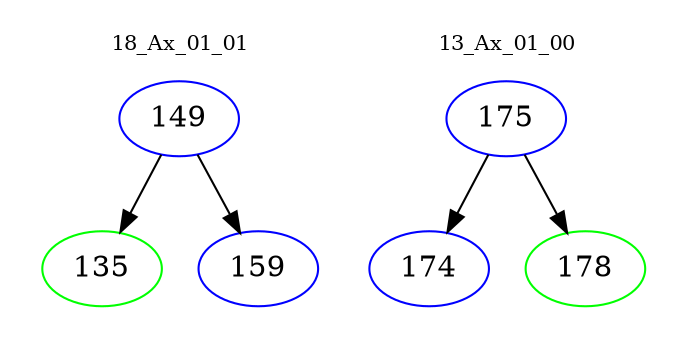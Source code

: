 digraph{
subgraph cluster_0 {
color = white
label = "18_Ax_01_01";
fontsize=10;
T0_149 [label="149", color="blue"]
T0_149 -> T0_135 [color="black"]
T0_135 [label="135", color="green"]
T0_149 -> T0_159 [color="black"]
T0_159 [label="159", color="blue"]
}
subgraph cluster_1 {
color = white
label = "13_Ax_01_00";
fontsize=10;
T1_175 [label="175", color="blue"]
T1_175 -> T1_174 [color="black"]
T1_174 [label="174", color="blue"]
T1_175 -> T1_178 [color="black"]
T1_178 [label="178", color="green"]
}
}
